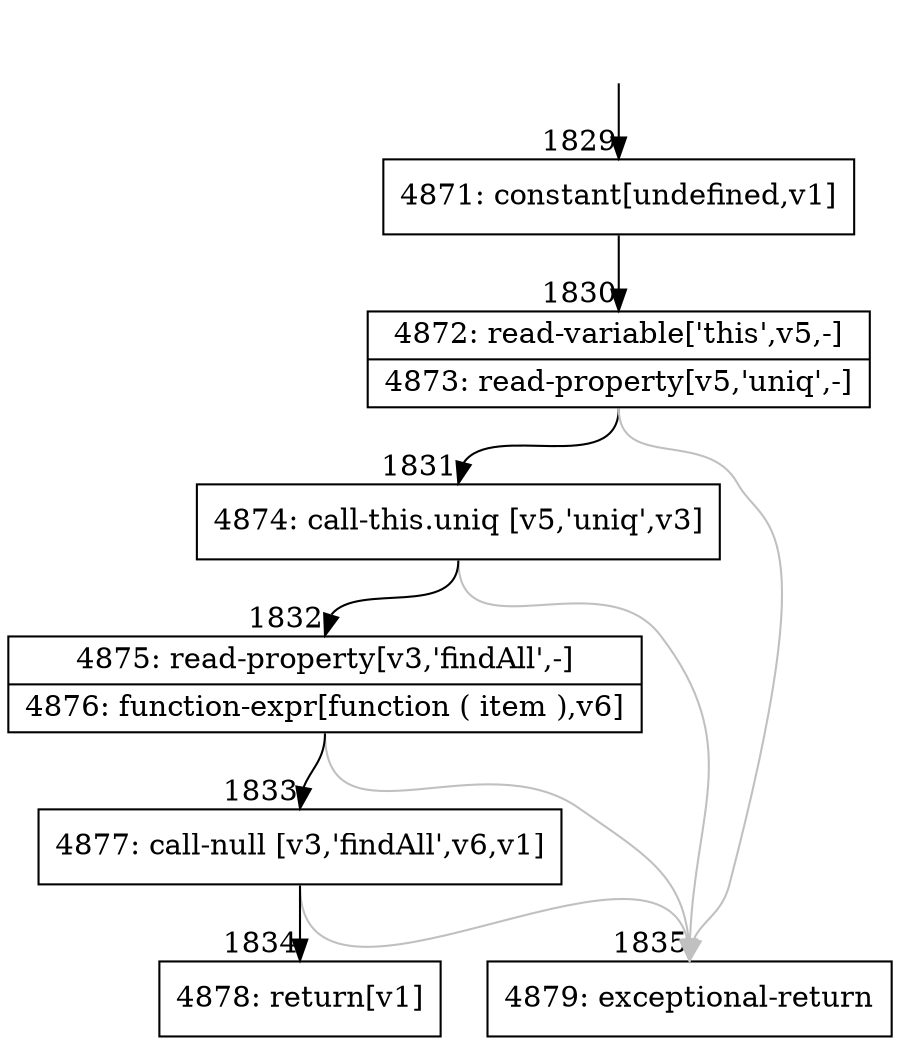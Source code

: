 digraph {
rankdir="TD"
BB_entry168[shape=none,label=""];
BB_entry168 -> BB1829 [tailport=s, headport=n, headlabel="    1829"]
BB1829 [shape=record label="{4871: constant[undefined,v1]}" ] 
BB1829 -> BB1830 [tailport=s, headport=n, headlabel="      1830"]
BB1830 [shape=record label="{4872: read-variable['this',v5,-]|4873: read-property[v5,'uniq',-]}" ] 
BB1830 -> BB1831 [tailport=s, headport=n, headlabel="      1831"]
BB1830 -> BB1835 [tailport=s, headport=n, color=gray, headlabel="      1835"]
BB1831 [shape=record label="{4874: call-this.uniq [v5,'uniq',v3]}" ] 
BB1831 -> BB1832 [tailport=s, headport=n, headlabel="      1832"]
BB1831 -> BB1835 [tailport=s, headport=n, color=gray]
BB1832 [shape=record label="{4875: read-property[v3,'findAll',-]|4876: function-expr[function ( item ),v6]}" ] 
BB1832 -> BB1833 [tailport=s, headport=n, headlabel="      1833"]
BB1832 -> BB1835 [tailport=s, headport=n, color=gray]
BB1833 [shape=record label="{4877: call-null [v3,'findAll',v6,v1]}" ] 
BB1833 -> BB1834 [tailport=s, headport=n, headlabel="      1834"]
BB1833 -> BB1835 [tailport=s, headport=n, color=gray]
BB1834 [shape=record label="{4878: return[v1]}" ] 
BB1835 [shape=record label="{4879: exceptional-return}" ] 
//#$~ 1178
}
